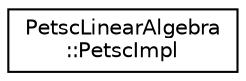 digraph "Graphical Class Hierarchy"
{
 // LATEX_PDF_SIZE
  edge [fontname="Helvetica",fontsize="10",labelfontname="Helvetica",labelfontsize="10"];
  node [fontname="Helvetica",fontsize="10",shape=record];
  rankdir="LR";
  Node0 [label="PetscLinearAlgebra\l::PetscImpl",height=0.2,width=0.4,color="black", fillcolor="white", style="filled",URL="$class_petsc_linear_algebra_1_1_petsc_impl.html",tooltip=" "];
}
